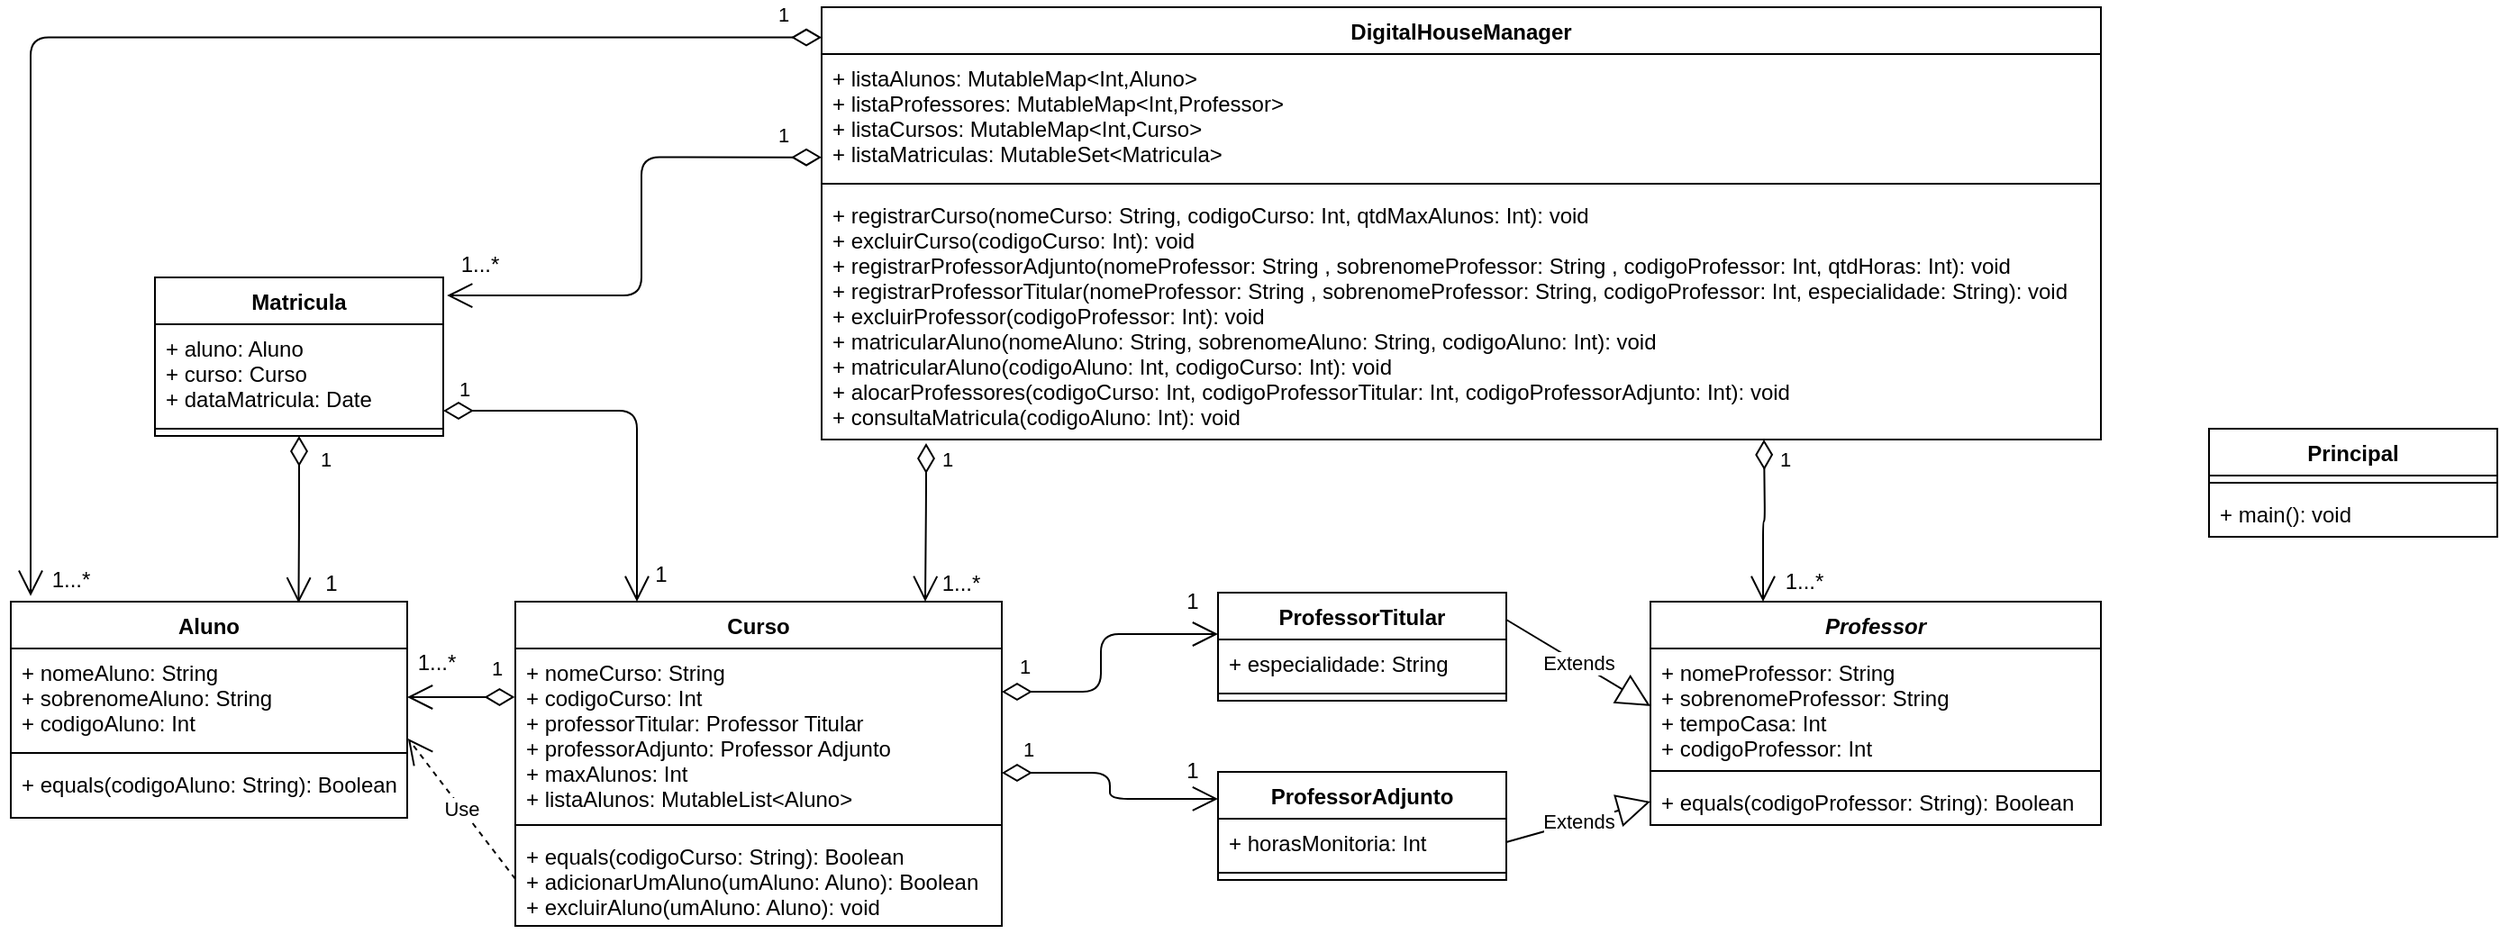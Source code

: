 <mxfile version="13.7.7" type="device"><diagram id="iP-D4FT3NbQKBJchYlg8" name="Page-1"><mxGraphModel dx="868" dy="401" grid="1" gridSize="10" guides="1" tooltips="1" connect="1" arrows="1" fold="1" page="1" pageScale="1" pageWidth="827" pageHeight="1169" math="0" shadow="0"><root><mxCell id="0"/><mxCell id="1" parent="0"/><mxCell id="DegNSLx54GVYMMCrm3XV-20" value="Extends" style="endArrow=block;endSize=16;endFill=0;html=1;exitX=1;exitY=0.25;exitDx=0;exitDy=0;entryX=0;entryY=0.5;entryDx=0;entryDy=0;" parent="1" source="DegNSLx54GVYMMCrm3XV-13" target="DegNSLx54GVYMMCrm3XV-10" edge="1"><mxGeometry width="160" relative="1" as="geometry"><mxPoint x="955" y="510" as="sourcePoint"/><mxPoint x="1115" y="510" as="targetPoint"/></mxGeometry></mxCell><mxCell id="DegNSLx54GVYMMCrm3XV-21" value="Extends" style="endArrow=block;endSize=16;endFill=0;html=1;exitX=1;exitY=0.5;exitDx=0;exitDy=0;entryX=0;entryY=0.5;entryDx=0;entryDy=0;" parent="1" source="DegNSLx54GVYMMCrm3XV-18" target="DegNSLx54GVYMMCrm3XV-12" edge="1"><mxGeometry width="160" relative="1" as="geometry"><mxPoint x="930" y="550" as="sourcePoint"/><mxPoint x="984" y="486.002" as="targetPoint"/></mxGeometry></mxCell><mxCell id="DegNSLx54GVYMMCrm3XV-26" value="1" style="endArrow=open;html=1;endSize=12;startArrow=diamondThin;startSize=14;startFill=0;edgeStyle=orthogonalEdgeStyle;align=left;verticalAlign=bottom;exitX=1;exitY=0.734;exitDx=0;exitDy=0;entryX=0;entryY=0.25;entryDx=0;entryDy=0;exitPerimeter=0;" parent="1" source="DegNSLx54GVYMMCrm3XV-6" target="DegNSLx54GVYMMCrm3XV-17" edge="1"><mxGeometry x="-0.851" y="4" relative="1" as="geometry"><mxPoint x="497.5" y="370" as="sourcePoint"/><mxPoint x="750" y="710" as="targetPoint"/><Array as="points"><mxPoint x="720" y="455"/><mxPoint x="720" y="470"/></Array><mxPoint as="offset"/></mxGeometry></mxCell><mxCell id="DegNSLx54GVYMMCrm3XV-28" value="1" style="text;html=1;strokeColor=none;fillColor=none;align=center;verticalAlign=middle;whiteSpace=wrap;rounded=0;" parent="1" vertex="1"><mxGeometry x="756" y="444" width="20" height="20" as="geometry"/></mxCell><mxCell id="DegNSLx54GVYMMCrm3XV-29" value="1" style="text;html=1;strokeColor=none;fillColor=none;align=center;verticalAlign=middle;whiteSpace=wrap;rounded=0;" parent="1" vertex="1"><mxGeometry x="756" y="350" width="20" height="20" as="geometry"/></mxCell><mxCell id="DegNSLx54GVYMMCrm3XV-30" value="1" style="endArrow=open;html=1;endSize=12;startArrow=diamondThin;startSize=14;startFill=0;edgeStyle=orthogonalEdgeStyle;align=left;verticalAlign=bottom;exitX=-0.001;exitY=0.287;exitDx=0;exitDy=0;entryX=1;entryY=0.5;entryDx=0;entryDy=0;exitPerimeter=0;" parent="1" source="DegNSLx54GVYMMCrm3XV-6" target="DegNSLx54GVYMMCrm3XV-2" edge="1"><mxGeometry x="-0.507" y="-7" relative="1" as="geometry"><mxPoint x="497.5" y="370.0" as="sourcePoint"/><mxPoint x="300" y="413" as="targetPoint"/><mxPoint as="offset"/></mxGeometry></mxCell><mxCell id="DegNSLx54GVYMMCrm3XV-31" value="1...*" style="text;html=1;strokeColor=none;fillColor=none;align=center;verticalAlign=middle;whiteSpace=wrap;rounded=0;" parent="1" vertex="1"><mxGeometry x="333" y="384" width="27" height="20" as="geometry"/></mxCell><mxCell id="DegNSLx54GVYMMCrm3XV-36" value="1" style="endArrow=open;html=1;endSize=12;startArrow=diamondThin;startSize=14;startFill=0;edgeStyle=orthogonalEdgeStyle;align=left;verticalAlign=bottom;entryX=0.726;entryY=0.006;entryDx=0;entryDy=0;entryPerimeter=0;" parent="1" source="DegNSLx54GVYMMCrm3XV-32" target="DegNSLx54GVYMMCrm3XV-1" edge="1"><mxGeometry x="-0.527" y="10" relative="1" as="geometry"><mxPoint x="497.5" y="370.0" as="sourcePoint"/><mxPoint x="270.0" y="300.0" as="targetPoint"/><mxPoint as="offset"/></mxGeometry></mxCell><mxCell id="DegNSLx54GVYMMCrm3XV-37" value="1" style="text;html=1;strokeColor=none;fillColor=none;align=center;verticalAlign=middle;whiteSpace=wrap;rounded=0;" parent="1" vertex="1"><mxGeometry x="278" y="340" width="20" height="20" as="geometry"/></mxCell><mxCell id="DegNSLx54GVYMMCrm3XV-38" value="1" style="endArrow=open;html=1;endSize=12;startArrow=diamondThin;startSize=14;startFill=0;edgeStyle=orthogonalEdgeStyle;align=left;verticalAlign=bottom;entryX=0.25;entryY=0;entryDx=0;entryDy=0;exitX=1;exitY=0.889;exitDx=0;exitDy=0;exitPerimeter=0;" parent="1" source="DegNSLx54GVYMMCrm3XV-33" target="DegNSLx54GVYMMCrm3XV-5" edge="1"><mxGeometry x="-0.932" y="3" relative="1" as="geometry"><mxPoint x="294" y="566" as="sourcePoint"/><mxPoint x="476.64" y="513.996" as="targetPoint"/><mxPoint as="offset"/></mxGeometry></mxCell><mxCell id="DegNSLx54GVYMMCrm3XV-39" value="1" style="text;html=1;strokeColor=none;fillColor=none;align=center;verticalAlign=middle;whiteSpace=wrap;rounded=0;" parent="1" vertex="1"><mxGeometry x="461" y="335" width="20" height="20" as="geometry"/></mxCell><mxCell id="DegNSLx54GVYMMCrm3XV-13" value="ProfessorTitular" style="swimlane;fontStyle=1;align=center;verticalAlign=top;childLayout=stackLayout;horizontal=1;startSize=26;horizontalStack=0;resizeParent=1;resizeParentMax=0;resizeLast=0;collapsible=1;marginBottom=0;" parent="1" vertex="1"><mxGeometry x="780" y="355" width="160" height="60" as="geometry"/></mxCell><mxCell id="DegNSLx54GVYMMCrm3XV-14" value="+ especialidade: String" style="text;strokeColor=none;fillColor=none;align=left;verticalAlign=top;spacingLeft=4;spacingRight=4;overflow=hidden;rotatable=0;points=[[0,0.5],[1,0.5]];portConstraint=eastwest;" parent="DegNSLx54GVYMMCrm3XV-13" vertex="1"><mxGeometry y="26" width="160" height="26" as="geometry"/></mxCell><mxCell id="DegNSLx54GVYMMCrm3XV-15" value="" style="line;strokeWidth=1;fillColor=none;align=left;verticalAlign=middle;spacingTop=-1;spacingLeft=3;spacingRight=3;rotatable=0;labelPosition=right;points=[];portConstraint=eastwest;" parent="DegNSLx54GVYMMCrm3XV-13" vertex="1"><mxGeometry y="52" width="160" height="8" as="geometry"/></mxCell><mxCell id="DegNSLx54GVYMMCrm3XV-17" value="ProfessorAdjunto" style="swimlane;fontStyle=1;align=center;verticalAlign=top;childLayout=stackLayout;horizontal=1;startSize=26;horizontalStack=0;resizeParent=1;resizeParentMax=0;resizeLast=0;collapsible=1;marginBottom=0;" parent="1" vertex="1"><mxGeometry x="780" y="454.49" width="160" height="60" as="geometry"/></mxCell><mxCell id="DegNSLx54GVYMMCrm3XV-18" value="+ horasMonitoria: Int" style="text;strokeColor=none;fillColor=none;align=left;verticalAlign=top;spacingLeft=4;spacingRight=4;overflow=hidden;rotatable=0;points=[[0,0.5],[1,0.5]];portConstraint=eastwest;" parent="DegNSLx54GVYMMCrm3XV-17" vertex="1"><mxGeometry y="26" width="160" height="26" as="geometry"/></mxCell><mxCell id="DegNSLx54GVYMMCrm3XV-19" value="" style="line;strokeWidth=1;fillColor=none;align=left;verticalAlign=middle;spacingTop=-1;spacingLeft=3;spacingRight=3;rotatable=0;labelPosition=right;points=[];portConstraint=eastwest;" parent="DegNSLx54GVYMMCrm3XV-17" vertex="1"><mxGeometry y="52" width="160" height="8" as="geometry"/></mxCell><mxCell id="DegNSLx54GVYMMCrm3XV-9" value="Professor" style="swimlane;fontStyle=3;align=center;verticalAlign=top;childLayout=stackLayout;horizontal=1;startSize=26;horizontalStack=0;resizeParent=1;resizeParentMax=0;resizeLast=0;collapsible=1;marginBottom=0;" parent="1" vertex="1"><mxGeometry x="1020" y="360" width="250" height="124" as="geometry"/></mxCell><mxCell id="DegNSLx54GVYMMCrm3XV-10" value="+ nomeProfessor: String&#10;+ sobrenomeProfessor: String&#10;+ tempoCasa: Int&#10;+ codigoProfessor: Int" style="text;strokeColor=none;fillColor=none;align=left;verticalAlign=top;spacingLeft=4;spacingRight=4;overflow=hidden;rotatable=0;points=[[0,0.5],[1,0.5]];portConstraint=eastwest;" parent="DegNSLx54GVYMMCrm3XV-9" vertex="1"><mxGeometry y="26" width="250" height="64" as="geometry"/></mxCell><mxCell id="DegNSLx54GVYMMCrm3XV-11" value="" style="line;strokeWidth=1;fillColor=none;align=left;verticalAlign=middle;spacingTop=-1;spacingLeft=3;spacingRight=3;rotatable=0;labelPosition=right;points=[];portConstraint=eastwest;" parent="DegNSLx54GVYMMCrm3XV-9" vertex="1"><mxGeometry y="90" width="250" height="8" as="geometry"/></mxCell><mxCell id="DegNSLx54GVYMMCrm3XV-12" value="+ equals(codigoProfessor: String): Boolean" style="text;strokeColor=none;fillColor=none;align=left;verticalAlign=top;spacingLeft=4;spacingRight=4;overflow=hidden;rotatable=0;points=[[0,0.5],[1,0.5]];portConstraint=eastwest;" parent="DegNSLx54GVYMMCrm3XV-9" vertex="1"><mxGeometry y="98" width="250" height="26" as="geometry"/></mxCell><mxCell id="DegNSLx54GVYMMCrm3XV-46" value="1" style="endArrow=open;html=1;endSize=12;startArrow=diamondThin;startSize=14;startFill=0;edgeStyle=orthogonalEdgeStyle;align=left;verticalAlign=bottom;" parent="1" edge="1"><mxGeometry x="-0.21" y="47" relative="1" as="geometry"><mxPoint x="660" y="410" as="sourcePoint"/><mxPoint x="780" y="378" as="targetPoint"/><Array as="points"><mxPoint x="715" y="409.76"/><mxPoint x="715" y="377.76"/></Array><mxPoint as="offset"/></mxGeometry></mxCell><mxCell id="DegNSLx54GVYMMCrm3XV-1" value="Aluno" style="swimlane;fontStyle=1;align=center;verticalAlign=top;childLayout=stackLayout;horizontal=1;startSize=26;horizontalStack=0;resizeParent=1;resizeParentMax=0;resizeLast=0;collapsible=1;marginBottom=0;" parent="1" vertex="1"><mxGeometry x="110" y="360" width="220" height="120" as="geometry"/></mxCell><mxCell id="DegNSLx54GVYMMCrm3XV-2" value="+ nomeAluno: String&#10;+ sobrenomeAluno: String&#10;+ codigoAluno: Int" style="text;strokeColor=none;fillColor=none;align=left;verticalAlign=top;spacingLeft=4;spacingRight=4;overflow=hidden;rotatable=0;points=[[0,0.5],[1,0.5]];portConstraint=eastwest;" parent="DegNSLx54GVYMMCrm3XV-1" vertex="1"><mxGeometry y="26" width="220" height="54" as="geometry"/></mxCell><mxCell id="DegNSLx54GVYMMCrm3XV-3" value="" style="line;strokeWidth=1;fillColor=none;align=left;verticalAlign=middle;spacingTop=-1;spacingLeft=3;spacingRight=3;rotatable=0;labelPosition=right;points=[];portConstraint=eastwest;" parent="DegNSLx54GVYMMCrm3XV-1" vertex="1"><mxGeometry y="80" width="220" height="8" as="geometry"/></mxCell><mxCell id="DegNSLx54GVYMMCrm3XV-4" value="+ equals(codigoAluno: String): Boolean" style="text;strokeColor=none;fillColor=none;align=left;verticalAlign=top;spacingLeft=4;spacingRight=4;overflow=hidden;rotatable=0;points=[[0,0.5],[1,0.5]];portConstraint=eastwest;" parent="DegNSLx54GVYMMCrm3XV-1" vertex="1"><mxGeometry y="88" width="220" height="32" as="geometry"/></mxCell><mxCell id="DegNSLx54GVYMMCrm3XV-32" value="Matricula" style="swimlane;fontStyle=1;align=center;verticalAlign=top;childLayout=stackLayout;horizontal=1;startSize=26;horizontalStack=0;resizeParent=1;resizeParentMax=0;resizeLast=0;collapsible=1;marginBottom=0;" parent="1" vertex="1"><mxGeometry x="190" y="180" width="160" height="88" as="geometry"/></mxCell><mxCell id="DegNSLx54GVYMMCrm3XV-33" value="+ aluno: Aluno&#10;+ curso: Curso&#10;+ dataMatricula: Date" style="text;strokeColor=none;fillColor=none;align=left;verticalAlign=top;spacingLeft=4;spacingRight=4;overflow=hidden;rotatable=0;points=[[0,0.5],[1,0.5]];portConstraint=eastwest;" parent="DegNSLx54GVYMMCrm3XV-32" vertex="1"><mxGeometry y="26" width="160" height="54" as="geometry"/></mxCell><mxCell id="DegNSLx54GVYMMCrm3XV-34" value="" style="line;strokeWidth=1;fillColor=none;align=left;verticalAlign=middle;spacingTop=-1;spacingLeft=3;spacingRight=3;rotatable=0;labelPosition=right;points=[];portConstraint=eastwest;" parent="DegNSLx54GVYMMCrm3XV-32" vertex="1"><mxGeometry y="80" width="160" height="8" as="geometry"/></mxCell><mxCell id="DegNSLx54GVYMMCrm3XV-47" value="1" style="endArrow=open;html=1;endSize=12;startArrow=diamondThin;startSize=14;startFill=0;edgeStyle=orthogonalEdgeStyle;align=left;verticalAlign=bottom;exitX=0;exitY=0.07;exitDx=0;exitDy=0;entryX=0.05;entryY=-0.026;entryDx=0;entryDy=0;exitPerimeter=0;entryPerimeter=0;" parent="1" source="DegNSLx54GVYMMCrm3XV-40" target="DegNSLx54GVYMMCrm3XV-1" edge="1"><mxGeometry x="-0.931" y="-4" relative="1" as="geometry"><mxPoint x="561" y="129" as="sourcePoint"/><mxPoint x="461" y="109" as="targetPoint"/><mxPoint as="offset"/></mxGeometry></mxCell><mxCell id="DegNSLx54GVYMMCrm3XV-48" value="1...*" style="text;html=1;strokeColor=none;fillColor=none;align=center;verticalAlign=middle;whiteSpace=wrap;rounded=0;" parent="1" vertex="1"><mxGeometry x="130" y="338" width="27" height="20" as="geometry"/></mxCell><mxCell id="DegNSLx54GVYMMCrm3XV-51" value="1" style="endArrow=open;html=1;endSize=12;startArrow=diamondThin;startSize=14;startFill=0;edgeStyle=orthogonalEdgeStyle;align=left;verticalAlign=bottom;entryX=0.25;entryY=0;entryDx=0;entryDy=0;" parent="1" target="DegNSLx54GVYMMCrm3XV-9" edge="1"><mxGeometry x="-0.558" y="7" relative="1" as="geometry"><mxPoint x="1083" y="270" as="sourcePoint"/><mxPoint x="930" y="178.5" as="targetPoint"/><mxPoint as="offset"/></mxGeometry></mxCell><mxCell id="DegNSLx54GVYMMCrm3XV-52" value="1...*" style="text;html=1;strokeColor=none;fillColor=none;align=center;verticalAlign=middle;whiteSpace=wrap;rounded=0;" parent="1" vertex="1"><mxGeometry x="1092" y="339" width="27" height="20" as="geometry"/></mxCell><mxCell id="DegNSLx54GVYMMCrm3XV-53" value="1" style="endArrow=open;html=1;endSize=12;startArrow=diamondThin;startSize=14;startFill=0;edgeStyle=orthogonalEdgeStyle;align=left;verticalAlign=bottom;entryX=0.75;entryY=0;entryDx=0;entryDy=0;" parent="1" edge="1"><mxGeometry x="-0.593" y="7" relative="1" as="geometry"><mxPoint x="618" y="272" as="sourcePoint"/><mxPoint x="617.5" y="360" as="targetPoint"/><mxPoint as="offset"/><Array as="points"><mxPoint x="617" y="299"/></Array></mxGeometry></mxCell><mxCell id="DegNSLx54GVYMMCrm3XV-54" value="1...*" style="text;html=1;strokeColor=none;fillColor=none;align=center;verticalAlign=middle;whiteSpace=wrap;rounded=0;" parent="1" vertex="1"><mxGeometry x="624" y="340" width="27" height="20" as="geometry"/></mxCell><mxCell id="DegNSLx54GVYMMCrm3XV-55" value="1" style="endArrow=open;html=1;endSize=12;startArrow=diamondThin;startSize=14;startFill=0;edgeStyle=orthogonalEdgeStyle;align=left;verticalAlign=bottom;entryX=1.013;entryY=0.114;entryDx=0;entryDy=0;entryPerimeter=0;exitX=0;exitY=0.843;exitDx=0;exitDy=0;exitPerimeter=0;" parent="1" source="DegNSLx54GVYMMCrm3XV-41" target="DegNSLx54GVYMMCrm3XV-32" edge="1"><mxGeometry x="-0.819" y="-3" relative="1" as="geometry"><mxPoint x="557" y="123" as="sourcePoint"/><mxPoint x="450" y="178.5" as="targetPoint"/><mxPoint as="offset"/><Array as="points"><mxPoint x="460" y="113"/><mxPoint x="460" y="190"/></Array></mxGeometry></mxCell><mxCell id="DegNSLx54GVYMMCrm3XV-56" value="1...*" style="text;html=1;strokeColor=none;fillColor=none;align=center;verticalAlign=middle;whiteSpace=wrap;rounded=0;" parent="1" vertex="1"><mxGeometry x="357" y="163" width="27" height="20" as="geometry"/></mxCell><mxCell id="DegNSLx54GVYMMCrm3XV-5" value="Curso" style="swimlane;fontStyle=1;align=center;verticalAlign=top;childLayout=stackLayout;horizontal=1;startSize=26;horizontalStack=0;resizeParent=1;resizeParentMax=0;resizeLast=0;collapsible=1;marginBottom=0;" parent="1" vertex="1"><mxGeometry x="390" y="360" width="270" height="180" as="geometry"/></mxCell><mxCell id="DegNSLx54GVYMMCrm3XV-6" value="+ nomeCurso: String&#10;+ codigoCurso: Int&#10;+ professorTitular: Professor Titular&#10;+ professorAdjunto: Professor Adjunto&#10;+ maxAlunos: Int&#10;+ listaAlunos: MutableList&lt;Aluno&gt;" style="text;strokeColor=none;fillColor=none;align=left;verticalAlign=top;spacingLeft=4;spacingRight=4;overflow=hidden;rotatable=0;points=[[0,0.5],[1,0.5]];portConstraint=eastwest;" parent="DegNSLx54GVYMMCrm3XV-5" vertex="1"><mxGeometry y="26" width="270" height="94" as="geometry"/></mxCell><mxCell id="DegNSLx54GVYMMCrm3XV-7" value="" style="line;strokeWidth=1;fillColor=none;align=left;verticalAlign=middle;spacingTop=-1;spacingLeft=3;spacingRight=3;rotatable=0;labelPosition=right;points=[];portConstraint=eastwest;" parent="DegNSLx54GVYMMCrm3XV-5" vertex="1"><mxGeometry y="120" width="270" height="8" as="geometry"/></mxCell><mxCell id="DegNSLx54GVYMMCrm3XV-8" value="+ equals(codigoCurso: String): Boolean&#10;+ adicionarUmAluno(umAluno: Aluno): Boolean &#10;+ excluirAluno(umAluno: Aluno): void" style="text;strokeColor=none;fillColor=none;align=left;verticalAlign=top;spacingLeft=4;spacingRight=4;overflow=hidden;rotatable=0;points=[[0,0.5],[1,0.5]];portConstraint=eastwest;" parent="DegNSLx54GVYMMCrm3XV-5" vertex="1"><mxGeometry y="128" width="270" height="52" as="geometry"/></mxCell><mxCell id="DegNSLx54GVYMMCrm3XV-40" value="DigitalHouseManager" style="swimlane;fontStyle=1;align=center;verticalAlign=top;childLayout=stackLayout;horizontal=1;startSize=26;horizontalStack=0;resizeParent=1;resizeParentMax=0;resizeLast=0;collapsible=1;marginBottom=0;" parent="1" vertex="1"><mxGeometry x="560" y="30" width="710" height="240" as="geometry"/></mxCell><mxCell id="DegNSLx54GVYMMCrm3XV-41" value="+ listaAlunos: MutableMap&lt;Int,Aluno&gt;&#10;+ listaProfessores: MutableMap&lt;Int,Professor&gt;&#10;+ listaCursos: MutableMap&lt;Int,Curso&gt;&#10;+ listaMatriculas: MutableSet&lt;Matricula&gt;" style="text;strokeColor=none;fillColor=none;align=left;verticalAlign=top;spacingLeft=4;spacingRight=4;overflow=hidden;rotatable=0;points=[[0,0.5],[1,0.5]];portConstraint=eastwest;" parent="DegNSLx54GVYMMCrm3XV-40" vertex="1"><mxGeometry y="26" width="710" height="68" as="geometry"/></mxCell><mxCell id="DegNSLx54GVYMMCrm3XV-42" value="" style="line;strokeWidth=1;fillColor=none;align=left;verticalAlign=middle;spacingTop=-1;spacingLeft=3;spacingRight=3;rotatable=0;labelPosition=right;points=[];portConstraint=eastwest;" parent="DegNSLx54GVYMMCrm3XV-40" vertex="1"><mxGeometry y="94" width="710" height="8" as="geometry"/></mxCell><mxCell id="DegNSLx54GVYMMCrm3XV-43" value="+ registrarCurso(nomeCurso: String, codigoCurso: Int, qtdMaxAlunos: Int): void&#10;+ excluirCurso(codigoCurso: Int): void&#10;+ registrarProfessorAdjunto(nomeProfessor: String , sobrenomeProfessor: String , codigoProfessor: Int, qtdHoras: Int): void&#10;+ registrarProfessorTitular(nomeProfessor: String , sobrenomeProfessor: String, codigoProfessor: Int, especialidade: String): void&#10;+ excluirProfessor(codigoProfessor: Int): void&#10;+ matricularAluno(nomeAluno: String, sobrenomeAluno: String, codigoAluno: Int): void&#10;+ matricularAluno(codigoAluno: Int, codigoCurso: Int): void&#10;+ alocarProfessores(codigoCurso: Int, codigoProfessorTitular: Int, codigoProfessorAdjunto: Int): void&#10;+ consultaMatricula(codigoAluno: Int): void" style="text;strokeColor=none;fillColor=none;align=left;verticalAlign=top;spacingLeft=4;spacingRight=4;overflow=hidden;rotatable=0;points=[[0,0.5],[1,0.5]];portConstraint=eastwest;" parent="DegNSLx54GVYMMCrm3XV-40" vertex="1"><mxGeometry y="102" width="710" height="138" as="geometry"/></mxCell><mxCell id="DegNSLx54GVYMMCrm3XV-58" value="Use" style="endArrow=open;endSize=12;dashed=1;html=1;exitX=0;exitY=0.5;exitDx=0;exitDy=0;entryX=1.002;entryY=0.926;entryDx=0;entryDy=0;entryPerimeter=0;" parent="1" source="DegNSLx54GVYMMCrm3XV-8" target="DegNSLx54GVYMMCrm3XV-2" edge="1"><mxGeometry width="160" relative="1" as="geometry"><mxPoint x="500" y="250" as="sourcePoint"/><mxPoint x="660" y="250" as="targetPoint"/></mxGeometry></mxCell><mxCell id="DegNSLx54GVYMMCrm3XV-59" value="Principal" style="swimlane;fontStyle=1;align=center;verticalAlign=top;childLayout=stackLayout;horizontal=1;startSize=26;horizontalStack=0;resizeParent=1;resizeParentMax=0;resizeLast=0;collapsible=1;marginBottom=0;" parent="1" vertex="1"><mxGeometry x="1330" y="264" width="160" height="60" as="geometry"/></mxCell><mxCell id="DegNSLx54GVYMMCrm3XV-61" value="" style="line;strokeWidth=1;fillColor=none;align=left;verticalAlign=middle;spacingTop=-1;spacingLeft=3;spacingRight=3;rotatable=0;labelPosition=right;points=[];portConstraint=eastwest;" parent="DegNSLx54GVYMMCrm3XV-59" vertex="1"><mxGeometry y="26" width="160" height="8" as="geometry"/></mxCell><mxCell id="DegNSLx54GVYMMCrm3XV-62" value="+ main(): void" style="text;strokeColor=none;fillColor=none;align=left;verticalAlign=top;spacingLeft=4;spacingRight=4;overflow=hidden;rotatable=0;points=[[0,0.5],[1,0.5]];portConstraint=eastwest;" parent="DegNSLx54GVYMMCrm3XV-59" vertex="1"><mxGeometry y="34" width="160" height="26" as="geometry"/></mxCell></root></mxGraphModel></diagram></mxfile>